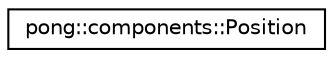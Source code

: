 digraph "Graphical Class Hierarchy"
{
 // LATEX_PDF_SIZE
  edge [fontname="Helvetica",fontsize="10",labelfontname="Helvetica",labelfontsize="10"];
  node [fontname="Helvetica",fontsize="10",shape=record];
  rankdir="LR";
  Node0 [label="pong::components::Position",height=0.2,width=0.4,color="black", fillcolor="white", style="filled",URL="$structpong_1_1components_1_1_position.html",tooltip="Position Component."];
}
